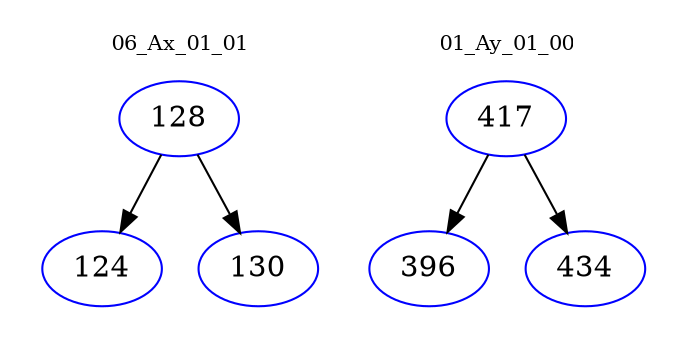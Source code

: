 digraph{
subgraph cluster_0 {
color = white
label = "06_Ax_01_01";
fontsize=10;
T0_128 [label="128", color="blue"]
T0_128 -> T0_124 [color="black"]
T0_124 [label="124", color="blue"]
T0_128 -> T0_130 [color="black"]
T0_130 [label="130", color="blue"]
}
subgraph cluster_1 {
color = white
label = "01_Ay_01_00";
fontsize=10;
T1_417 [label="417", color="blue"]
T1_417 -> T1_396 [color="black"]
T1_396 [label="396", color="blue"]
T1_417 -> T1_434 [color="black"]
T1_434 [label="434", color="blue"]
}
}
